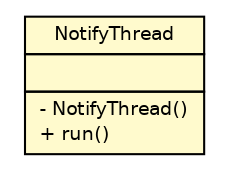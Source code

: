 #!/usr/local/bin/dot
#
# Class diagram 
# Generated by UMLGraph version R5_6-24-gf6e263 (http://www.umlgraph.org/)
#

digraph G {
	edge [fontname="Helvetica",fontsize=10,labelfontname="Helvetica",labelfontsize=10];
	node [fontname="Helvetica",fontsize=10,shape=plaintext];
	nodesep=0.25;
	ranksep=0.5;
	// lejos.robotics.objectdetection.FusorDetector.NotifyThread
	c1764 [label=<<table title="lejos.robotics.objectdetection.FusorDetector.NotifyThread" border="0" cellborder="1" cellspacing="0" cellpadding="2" port="p" bgcolor="lemonChiffon" href="./FusorDetector.NotifyThread.html">
		<tr><td><table border="0" cellspacing="0" cellpadding="1">
<tr><td align="center" balign="center"> NotifyThread </td></tr>
		</table></td></tr>
		<tr><td><table border="0" cellspacing="0" cellpadding="1">
<tr><td align="left" balign="left">  </td></tr>
		</table></td></tr>
		<tr><td><table border="0" cellspacing="0" cellpadding="1">
<tr><td align="left" balign="left"> - NotifyThread() </td></tr>
<tr><td align="left" balign="left"> + run() </td></tr>
		</table></td></tr>
		</table>>, URL="./FusorDetector.NotifyThread.html", fontname="Helvetica", fontcolor="black", fontsize=9.0];
}

